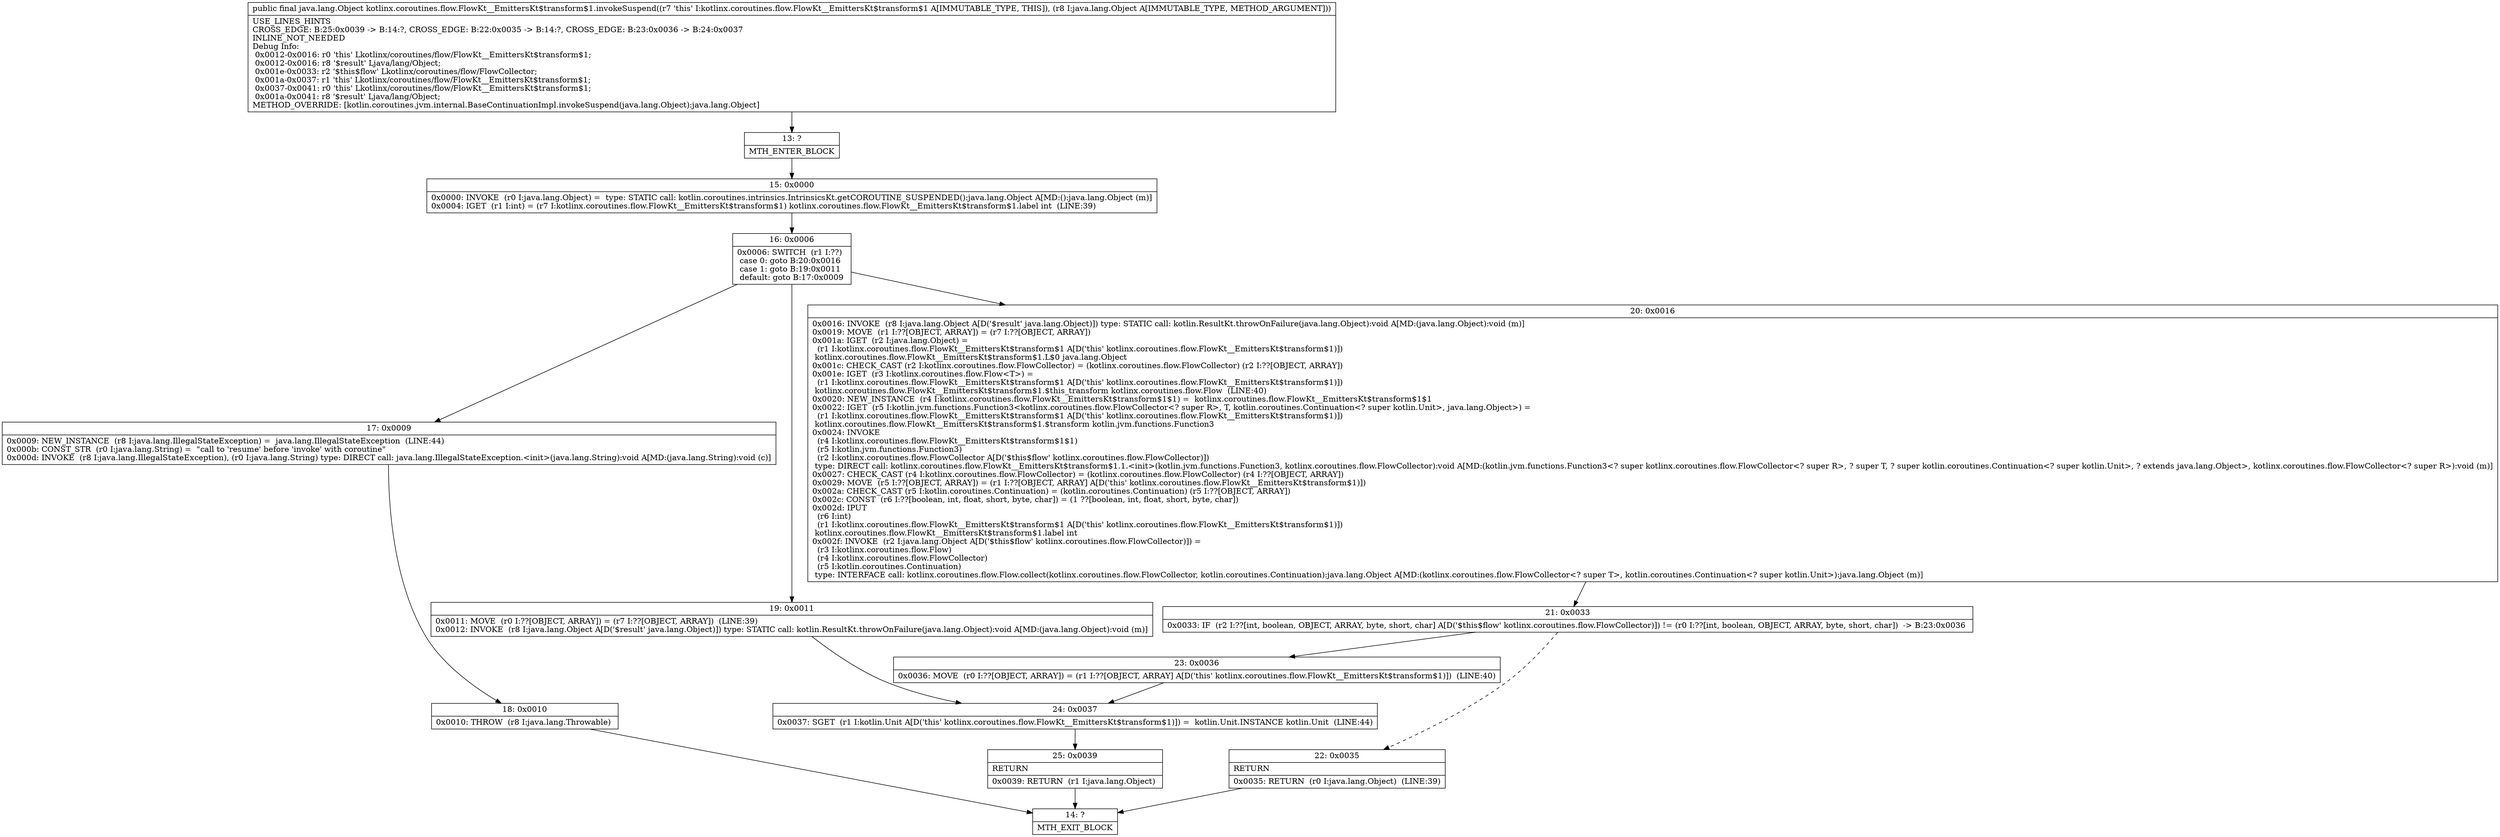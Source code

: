 digraph "CFG forkotlinx.coroutines.flow.FlowKt__EmittersKt$transform$1.invokeSuspend(Ljava\/lang\/Object;)Ljava\/lang\/Object;" {
Node_13 [shape=record,label="{13\:\ ?|MTH_ENTER_BLOCK\l}"];
Node_15 [shape=record,label="{15\:\ 0x0000|0x0000: INVOKE  (r0 I:java.lang.Object) =  type: STATIC call: kotlin.coroutines.intrinsics.IntrinsicsKt.getCOROUTINE_SUSPENDED():java.lang.Object A[MD:():java.lang.Object (m)]\l0x0004: IGET  (r1 I:int) = (r7 I:kotlinx.coroutines.flow.FlowKt__EmittersKt$transform$1) kotlinx.coroutines.flow.FlowKt__EmittersKt$transform$1.label int  (LINE:39)\l}"];
Node_16 [shape=record,label="{16\:\ 0x0006|0x0006: SWITCH  (r1 I:??)\l case 0: goto B:20:0x0016\l case 1: goto B:19:0x0011\l default: goto B:17:0x0009 \l}"];
Node_17 [shape=record,label="{17\:\ 0x0009|0x0009: NEW_INSTANCE  (r8 I:java.lang.IllegalStateException) =  java.lang.IllegalStateException  (LINE:44)\l0x000b: CONST_STR  (r0 I:java.lang.String) =  \"call to 'resume' before 'invoke' with coroutine\" \l0x000d: INVOKE  (r8 I:java.lang.IllegalStateException), (r0 I:java.lang.String) type: DIRECT call: java.lang.IllegalStateException.\<init\>(java.lang.String):void A[MD:(java.lang.String):void (c)]\l}"];
Node_18 [shape=record,label="{18\:\ 0x0010|0x0010: THROW  (r8 I:java.lang.Throwable) \l}"];
Node_14 [shape=record,label="{14\:\ ?|MTH_EXIT_BLOCK\l}"];
Node_19 [shape=record,label="{19\:\ 0x0011|0x0011: MOVE  (r0 I:??[OBJECT, ARRAY]) = (r7 I:??[OBJECT, ARRAY])  (LINE:39)\l0x0012: INVOKE  (r8 I:java.lang.Object A[D('$result' java.lang.Object)]) type: STATIC call: kotlin.ResultKt.throwOnFailure(java.lang.Object):void A[MD:(java.lang.Object):void (m)]\l}"];
Node_24 [shape=record,label="{24\:\ 0x0037|0x0037: SGET  (r1 I:kotlin.Unit A[D('this' kotlinx.coroutines.flow.FlowKt__EmittersKt$transform$1)]) =  kotlin.Unit.INSTANCE kotlin.Unit  (LINE:44)\l}"];
Node_25 [shape=record,label="{25\:\ 0x0039|RETURN\l|0x0039: RETURN  (r1 I:java.lang.Object) \l}"];
Node_20 [shape=record,label="{20\:\ 0x0016|0x0016: INVOKE  (r8 I:java.lang.Object A[D('$result' java.lang.Object)]) type: STATIC call: kotlin.ResultKt.throwOnFailure(java.lang.Object):void A[MD:(java.lang.Object):void (m)]\l0x0019: MOVE  (r1 I:??[OBJECT, ARRAY]) = (r7 I:??[OBJECT, ARRAY]) \l0x001a: IGET  (r2 I:java.lang.Object) = \l  (r1 I:kotlinx.coroutines.flow.FlowKt__EmittersKt$transform$1 A[D('this' kotlinx.coroutines.flow.FlowKt__EmittersKt$transform$1)])\l kotlinx.coroutines.flow.FlowKt__EmittersKt$transform$1.L$0 java.lang.Object \l0x001c: CHECK_CAST (r2 I:kotlinx.coroutines.flow.FlowCollector) = (kotlinx.coroutines.flow.FlowCollector) (r2 I:??[OBJECT, ARRAY]) \l0x001e: IGET  (r3 I:kotlinx.coroutines.flow.Flow\<T\>) = \l  (r1 I:kotlinx.coroutines.flow.FlowKt__EmittersKt$transform$1 A[D('this' kotlinx.coroutines.flow.FlowKt__EmittersKt$transform$1)])\l kotlinx.coroutines.flow.FlowKt__EmittersKt$transform$1.$this_transform kotlinx.coroutines.flow.Flow  (LINE:40)\l0x0020: NEW_INSTANCE  (r4 I:kotlinx.coroutines.flow.FlowKt__EmittersKt$transform$1$1) =  kotlinx.coroutines.flow.FlowKt__EmittersKt$transform$1$1 \l0x0022: IGET  (r5 I:kotlin.jvm.functions.Function3\<kotlinx.coroutines.flow.FlowCollector\<? super R\>, T, kotlin.coroutines.Continuation\<? super kotlin.Unit\>, java.lang.Object\>) = \l  (r1 I:kotlinx.coroutines.flow.FlowKt__EmittersKt$transform$1 A[D('this' kotlinx.coroutines.flow.FlowKt__EmittersKt$transform$1)])\l kotlinx.coroutines.flow.FlowKt__EmittersKt$transform$1.$transform kotlin.jvm.functions.Function3 \l0x0024: INVOKE  \l  (r4 I:kotlinx.coroutines.flow.FlowKt__EmittersKt$transform$1$1)\l  (r5 I:kotlin.jvm.functions.Function3)\l  (r2 I:kotlinx.coroutines.flow.FlowCollector A[D('$this$flow' kotlinx.coroutines.flow.FlowCollector)])\l type: DIRECT call: kotlinx.coroutines.flow.FlowKt__EmittersKt$transform$1.1.\<init\>(kotlin.jvm.functions.Function3, kotlinx.coroutines.flow.FlowCollector):void A[MD:(kotlin.jvm.functions.Function3\<? super kotlinx.coroutines.flow.FlowCollector\<? super R\>, ? super T, ? super kotlin.coroutines.Continuation\<? super kotlin.Unit\>, ? extends java.lang.Object\>, kotlinx.coroutines.flow.FlowCollector\<? super R\>):void (m)]\l0x0027: CHECK_CAST (r4 I:kotlinx.coroutines.flow.FlowCollector) = (kotlinx.coroutines.flow.FlowCollector) (r4 I:??[OBJECT, ARRAY]) \l0x0029: MOVE  (r5 I:??[OBJECT, ARRAY]) = (r1 I:??[OBJECT, ARRAY] A[D('this' kotlinx.coroutines.flow.FlowKt__EmittersKt$transform$1)]) \l0x002a: CHECK_CAST (r5 I:kotlin.coroutines.Continuation) = (kotlin.coroutines.Continuation) (r5 I:??[OBJECT, ARRAY]) \l0x002c: CONST  (r6 I:??[boolean, int, float, short, byte, char]) = (1 ??[boolean, int, float, short, byte, char]) \l0x002d: IPUT  \l  (r6 I:int)\l  (r1 I:kotlinx.coroutines.flow.FlowKt__EmittersKt$transform$1 A[D('this' kotlinx.coroutines.flow.FlowKt__EmittersKt$transform$1)])\l kotlinx.coroutines.flow.FlowKt__EmittersKt$transform$1.label int \l0x002f: INVOKE  (r2 I:java.lang.Object A[D('$this$flow' kotlinx.coroutines.flow.FlowCollector)]) = \l  (r3 I:kotlinx.coroutines.flow.Flow)\l  (r4 I:kotlinx.coroutines.flow.FlowCollector)\l  (r5 I:kotlin.coroutines.Continuation)\l type: INTERFACE call: kotlinx.coroutines.flow.Flow.collect(kotlinx.coroutines.flow.FlowCollector, kotlin.coroutines.Continuation):java.lang.Object A[MD:(kotlinx.coroutines.flow.FlowCollector\<? super T\>, kotlin.coroutines.Continuation\<? super kotlin.Unit\>):java.lang.Object (m)]\l}"];
Node_21 [shape=record,label="{21\:\ 0x0033|0x0033: IF  (r2 I:??[int, boolean, OBJECT, ARRAY, byte, short, char] A[D('$this$flow' kotlinx.coroutines.flow.FlowCollector)]) != (r0 I:??[int, boolean, OBJECT, ARRAY, byte, short, char])  \-\> B:23:0x0036 \l}"];
Node_22 [shape=record,label="{22\:\ 0x0035|RETURN\l|0x0035: RETURN  (r0 I:java.lang.Object)  (LINE:39)\l}"];
Node_23 [shape=record,label="{23\:\ 0x0036|0x0036: MOVE  (r0 I:??[OBJECT, ARRAY]) = (r1 I:??[OBJECT, ARRAY] A[D('this' kotlinx.coroutines.flow.FlowKt__EmittersKt$transform$1)])  (LINE:40)\l}"];
MethodNode[shape=record,label="{public final java.lang.Object kotlinx.coroutines.flow.FlowKt__EmittersKt$transform$1.invokeSuspend((r7 'this' I:kotlinx.coroutines.flow.FlowKt__EmittersKt$transform$1 A[IMMUTABLE_TYPE, THIS]), (r8 I:java.lang.Object A[IMMUTABLE_TYPE, METHOD_ARGUMENT]))  | USE_LINES_HINTS\lCROSS_EDGE: B:25:0x0039 \-\> B:14:?, CROSS_EDGE: B:22:0x0035 \-\> B:14:?, CROSS_EDGE: B:23:0x0036 \-\> B:24:0x0037\lINLINE_NOT_NEEDED\lDebug Info:\l  0x0012\-0x0016: r0 'this' Lkotlinx\/coroutines\/flow\/FlowKt__EmittersKt$transform$1;\l  0x0012\-0x0016: r8 '$result' Ljava\/lang\/Object;\l  0x001e\-0x0033: r2 '$this$flow' Lkotlinx\/coroutines\/flow\/FlowCollector;\l  0x001a\-0x0037: r1 'this' Lkotlinx\/coroutines\/flow\/FlowKt__EmittersKt$transform$1;\l  0x0037\-0x0041: r0 'this' Lkotlinx\/coroutines\/flow\/FlowKt__EmittersKt$transform$1;\l  0x001a\-0x0041: r8 '$result' Ljava\/lang\/Object;\lMETHOD_OVERRIDE: [kotlin.coroutines.jvm.internal.BaseContinuationImpl.invokeSuspend(java.lang.Object):java.lang.Object]\l}"];
MethodNode -> Node_13;Node_13 -> Node_15;
Node_15 -> Node_16;
Node_16 -> Node_17;
Node_16 -> Node_19;
Node_16 -> Node_20;
Node_17 -> Node_18;
Node_18 -> Node_14;
Node_19 -> Node_24;
Node_24 -> Node_25;
Node_25 -> Node_14;
Node_20 -> Node_21;
Node_21 -> Node_22[style=dashed];
Node_21 -> Node_23;
Node_22 -> Node_14;
Node_23 -> Node_24;
}

